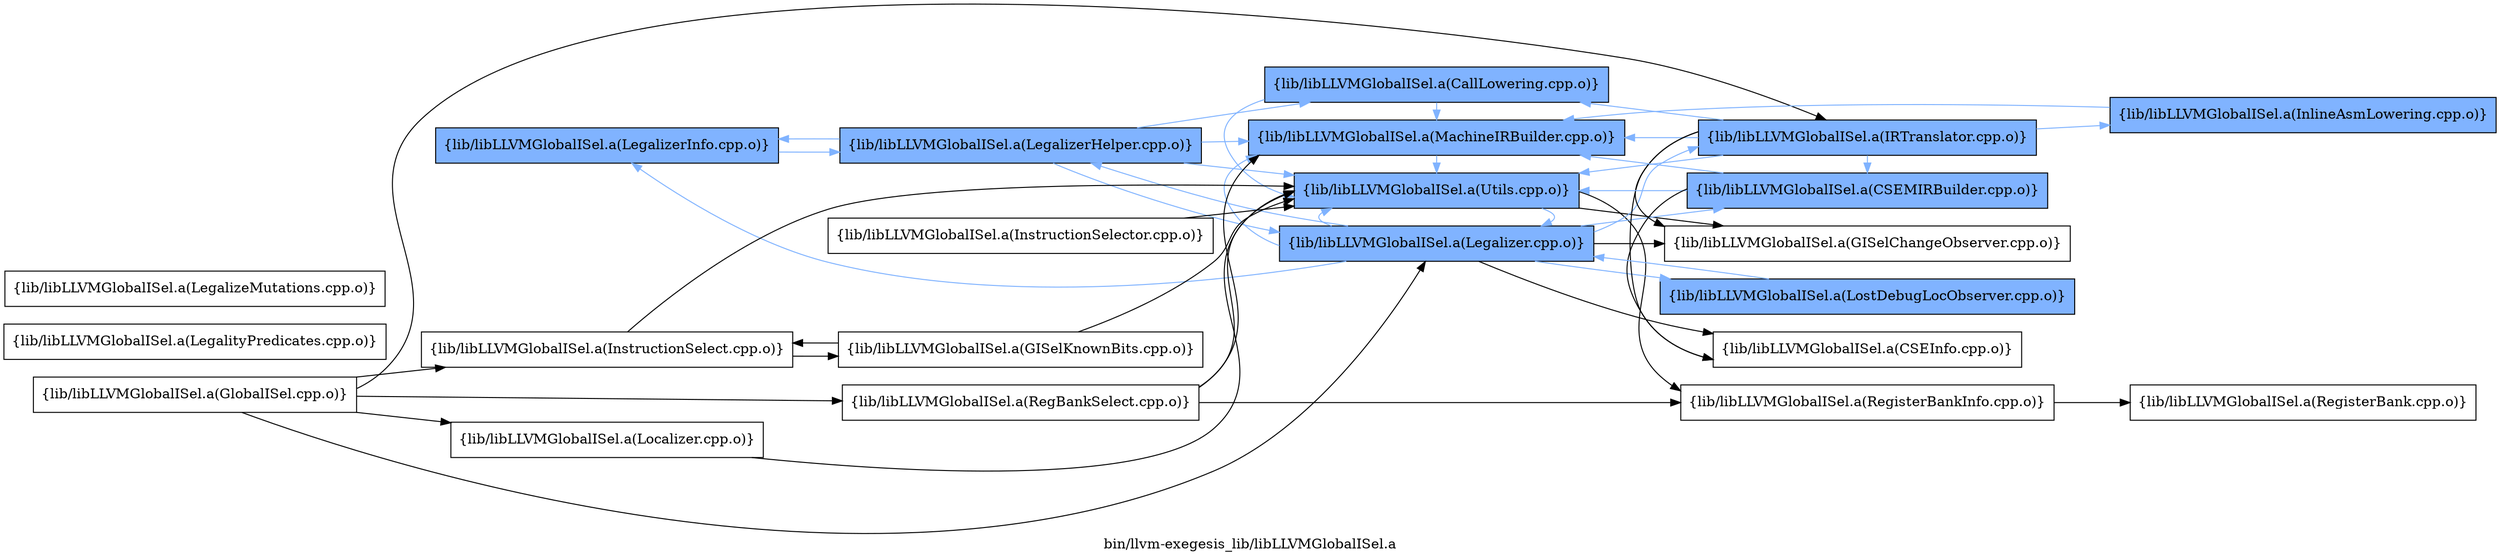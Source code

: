 digraph "bin/llvm-exegesis_lib/libLLVMGlobalISel.a" {
	label="bin/llvm-exegesis_lib/libLLVMGlobalISel.a";
	rankdir=LR;
	{ rank=same; Node0x56047f994ba8;  }
	{ rank=same; Node0x56047f9953c8;  }
	{ rank=same; Node0x56047f9a7078; Node0x56047f9a00e8; Node0x56047f995b98; Node0x56047f993438;  }
	{ rank=same; Node0x56047f99e5b8; Node0x56047f991868; Node0x56047f9a07c8; Node0x56047f99f5f8; Node0x56047f99ee78; Node0x56047f993b68;  }

	Node0x56047f994ba8 [shape=record,shape=box,group=1,style=filled,fillcolor="0.600000 0.5 1",label="{lib/libLLVMGlobalISel.a(LegalizerInfo.cpp.o)}"];
	Node0x56047f994ba8 -> Node0x56047f9953c8[color="0.600000 0.5 1"];
	Node0x56047f991868 [shape=record,shape=box,group=0,label="{lib/libLLVMGlobalISel.a(RegisterBankInfo.cpp.o)}"];
	Node0x56047f991868 -> Node0x56047f992088;
	Node0x56047f9a7078 [shape=record,shape=box,group=1,style=filled,fillcolor="0.600000 0.5 1",label="{lib/libLLVMGlobalISel.a(Utils.cpp.o)}"];
	Node0x56047f9a7078 -> Node0x56047f99e5b8;
	Node0x56047f9a7078 -> Node0x56047f995b98[color="0.600000 0.5 1"];
	Node0x56047f9a7078 -> Node0x56047f991868;
	Node0x56047f9a00e8 [shape=record,shape=box,group=1,style=filled,fillcolor="0.600000 0.5 1",label="{lib/libLLVMGlobalISel.a(CallLowering.cpp.o)}"];
	Node0x56047f9a00e8 -> Node0x56047f9a7078[color="0.600000 0.5 1"];
	Node0x56047f9a00e8 -> Node0x56047f993438[color="0.600000 0.5 1"];
	Node0x56047f993438 [shape=record,shape=box,group=1,style=filled,fillcolor="0.600000 0.5 1",label="{lib/libLLVMGlobalISel.a(MachineIRBuilder.cpp.o)}"];
	Node0x56047f993438 -> Node0x56047f9a7078[color="0.600000 0.5 1"];
	Node0x56047f99c358 [shape=record,shape=box,group=0,label="{lib/libLLVMGlobalISel.a(LegalityPredicates.cpp.o)}"];
	Node0x56047f995e18 [shape=record,shape=box,group=0,label="{lib/libLLVMGlobalISel.a(LegalizeMutations.cpp.o)}"];
	Node0x56047f992088 [shape=record,shape=box,group=0,label="{lib/libLLVMGlobalISel.a(RegisterBank.cpp.o)}"];
	Node0x56047f99cad8 [shape=record,shape=box,group=0,label="{lib/libLLVMGlobalISel.a(InstructionSelector.cpp.o)}"];
	Node0x56047f99cad8 -> Node0x56047f9a7078;
	Node0x56047f9a07c8 [shape=record,shape=box,group=0,label="{lib/libLLVMGlobalISel.a(CSEInfo.cpp.o)}"];
	Node0x56047f99feb8 [shape=record,shape=box,group=0,label="{lib/libLLVMGlobalISel.a(GlobalISel.cpp.o)}"];
	Node0x56047f99feb8 -> Node0x56047f99f5f8;
	Node0x56047f99feb8 -> Node0x56047f99d708;
	Node0x56047f99feb8 -> Node0x56047f995b98;
	Node0x56047f99feb8 -> Node0x56047f9944c8;
	Node0x56047f99feb8 -> Node0x56047f992df8;
	Node0x56047f99f5f8 [shape=record,shape=box,group=1,style=filled,fillcolor="0.600000 0.5 1",label="{lib/libLLVMGlobalISel.a(IRTranslator.cpp.o)}"];
	Node0x56047f99f5f8 -> Node0x56047f9a7078[color="0.600000 0.5 1"];
	Node0x56047f99f5f8 -> Node0x56047f9a07c8;
	Node0x56047f99f5f8 -> Node0x56047f9a00e8[color="0.600000 0.5 1"];
	Node0x56047f99f5f8 -> Node0x56047f99ee78[color="0.600000 0.5 1"];
	Node0x56047f99f5f8 -> Node0x56047f99e5b8;
	Node0x56047f99f5f8 -> Node0x56047f99dde8[color="0.600000 0.5 1"];
	Node0x56047f99f5f8 -> Node0x56047f993438[color="0.600000 0.5 1"];
	Node0x56047f99d708 [shape=record,shape=box,group=0,label="{lib/libLLVMGlobalISel.a(InstructionSelect.cpp.o)}"];
	Node0x56047f99d708 -> Node0x56047f9a7078;
	Node0x56047f99d708 -> Node0x56047f99d078;
	Node0x56047f995b98 [shape=record,shape=box,group=1,style=filled,fillcolor="0.600000 0.5 1",label="{lib/libLLVMGlobalISel.a(Legalizer.cpp.o)}"];
	Node0x56047f995b98 -> Node0x56047f9a7078[color="0.600000 0.5 1"];
	Node0x56047f995b98 -> Node0x56047f9a07c8;
	Node0x56047f995b98 -> Node0x56047f99f5f8[color="0.600000 0.5 1"];
	Node0x56047f995b98 -> Node0x56047f99ee78[color="0.600000 0.5 1"];
	Node0x56047f995b98 -> Node0x56047f99e5b8;
	Node0x56047f995b98 -> Node0x56047f9953c8[color="0.600000 0.5 1"];
	Node0x56047f995b98 -> Node0x56047f994ba8[color="0.600000 0.5 1"];
	Node0x56047f995b98 -> Node0x56047f993b68[color="0.600000 0.5 1"];
	Node0x56047f995b98 -> Node0x56047f993438[color="0.600000 0.5 1"];
	Node0x56047f992df8 [shape=record,shape=box,group=0,label="{lib/libLLVMGlobalISel.a(RegBankSelect.cpp.o)}"];
	Node0x56047f992df8 -> Node0x56047f9a7078;
	Node0x56047f992df8 -> Node0x56047f993438;
	Node0x56047f992df8 -> Node0x56047f991868;
	Node0x56047f9944c8 [shape=record,shape=box,group=0,label="{lib/libLLVMGlobalISel.a(Localizer.cpp.o)}"];
	Node0x56047f9944c8 -> Node0x56047f9a7078;
	Node0x56047f99ee78 [shape=record,shape=box,group=1,style=filled,fillcolor="0.600000 0.5 1",label="{lib/libLLVMGlobalISel.a(CSEMIRBuilder.cpp.o)}"];
	Node0x56047f99ee78 -> Node0x56047f9a7078[color="0.600000 0.5 1"];
	Node0x56047f99ee78 -> Node0x56047f9a07c8;
	Node0x56047f99ee78 -> Node0x56047f993438[color="0.600000 0.5 1"];
	Node0x56047f99e5b8 [shape=record,shape=box,group=0,label="{lib/libLLVMGlobalISel.a(GISelChangeObserver.cpp.o)}"];
	Node0x56047f99dde8 [shape=record,shape=box,group=1,style=filled,fillcolor="0.600000 0.5 1",label="{lib/libLLVMGlobalISel.a(InlineAsmLowering.cpp.o)}"];
	Node0x56047f99dde8 -> Node0x56047f993438[color="0.600000 0.5 1"];
	Node0x56047f99d078 [shape=record,shape=box,group=0,label="{lib/libLLVMGlobalISel.a(GISelKnownBits.cpp.o)}"];
	Node0x56047f99d078 -> Node0x56047f9a7078;
	Node0x56047f99d078 -> Node0x56047f99d708;
	Node0x56047f9953c8 [shape=record,shape=box,group=1,style=filled,fillcolor="0.600000 0.5 1",label="{lib/libLLVMGlobalISel.a(LegalizerHelper.cpp.o)}"];
	Node0x56047f9953c8 -> Node0x56047f9a7078[color="0.600000 0.5 1"];
	Node0x56047f9953c8 -> Node0x56047f9a00e8[color="0.600000 0.5 1"];
	Node0x56047f9953c8 -> Node0x56047f995b98[color="0.600000 0.5 1"];
	Node0x56047f9953c8 -> Node0x56047f994ba8[color="0.600000 0.5 1"];
	Node0x56047f9953c8 -> Node0x56047f993438[color="0.600000 0.5 1"];
	Node0x56047f993b68 [shape=record,shape=box,group=1,style=filled,fillcolor="0.600000 0.5 1",label="{lib/libLLVMGlobalISel.a(LostDebugLocObserver.cpp.o)}"];
	Node0x56047f993b68 -> Node0x56047f995b98[color="0.600000 0.5 1"];
}
